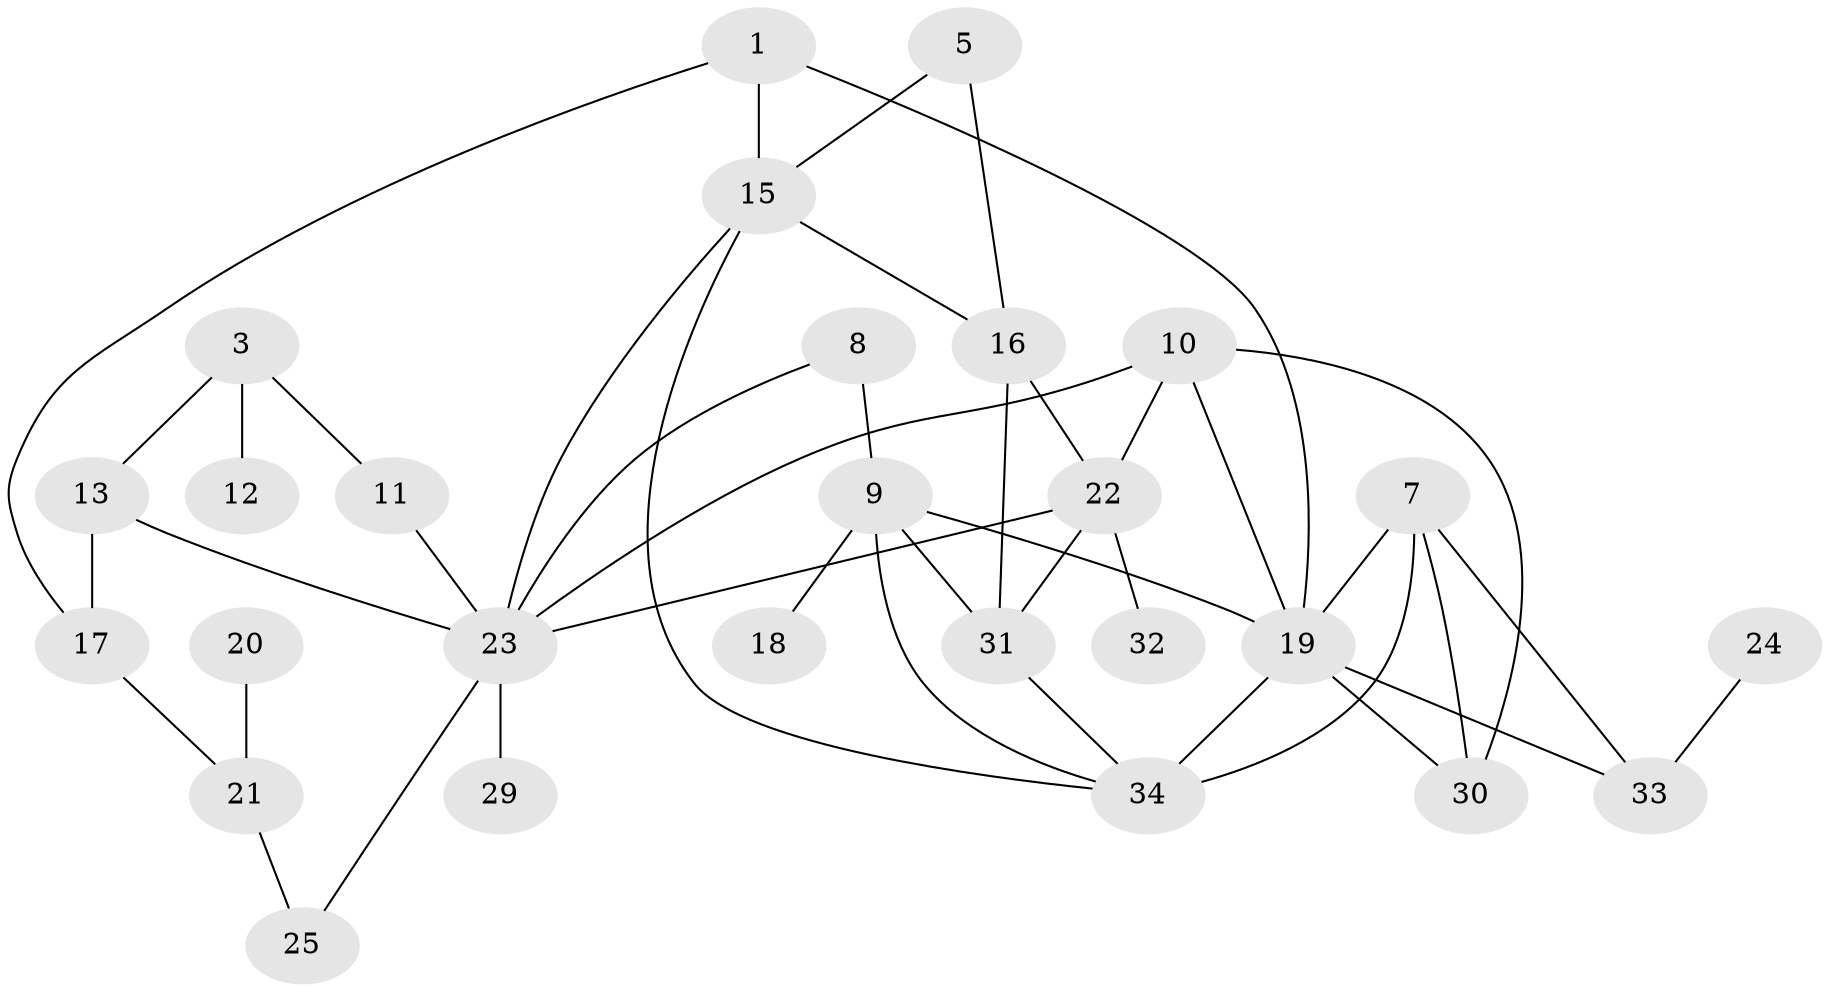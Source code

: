 // original degree distribution, {4: 0.14705882352941177, 2: 0.27941176470588236, 1: 0.16176470588235295, 3: 0.20588235294117646, 0: 0.10294117647058823, 5: 0.10294117647058823}
// Generated by graph-tools (version 1.1) at 2025/25/03/09/25 03:25:16]
// undirected, 27 vertices, 43 edges
graph export_dot {
graph [start="1"]
  node [color=gray90,style=filled];
  1;
  3;
  5;
  7;
  8;
  9;
  10;
  11;
  12;
  13;
  15;
  16;
  17;
  18;
  19;
  20;
  21;
  22;
  23;
  24;
  25;
  29;
  30;
  31;
  32;
  33;
  34;
  1 -- 15 [weight=1.0];
  1 -- 17 [weight=1.0];
  1 -- 19 [weight=1.0];
  3 -- 11 [weight=1.0];
  3 -- 12 [weight=1.0];
  3 -- 13 [weight=1.0];
  5 -- 15 [weight=1.0];
  5 -- 16 [weight=1.0];
  7 -- 19 [weight=1.0];
  7 -- 30 [weight=1.0];
  7 -- 33 [weight=1.0];
  7 -- 34 [weight=2.0];
  8 -- 9 [weight=1.0];
  8 -- 23 [weight=1.0];
  9 -- 18 [weight=1.0];
  9 -- 19 [weight=1.0];
  9 -- 31 [weight=1.0];
  9 -- 34 [weight=1.0];
  10 -- 19 [weight=1.0];
  10 -- 22 [weight=1.0];
  10 -- 23 [weight=1.0];
  10 -- 30 [weight=1.0];
  11 -- 23 [weight=1.0];
  13 -- 17 [weight=1.0];
  13 -- 23 [weight=2.0];
  15 -- 16 [weight=1.0];
  15 -- 23 [weight=1.0];
  15 -- 34 [weight=1.0];
  16 -- 22 [weight=1.0];
  16 -- 31 [weight=1.0];
  17 -- 21 [weight=1.0];
  19 -- 30 [weight=2.0];
  19 -- 33 [weight=1.0];
  19 -- 34 [weight=2.0];
  20 -- 21 [weight=1.0];
  21 -- 25 [weight=1.0];
  22 -- 23 [weight=1.0];
  22 -- 31 [weight=1.0];
  22 -- 32 [weight=1.0];
  23 -- 25 [weight=1.0];
  23 -- 29 [weight=1.0];
  24 -- 33 [weight=1.0];
  31 -- 34 [weight=2.0];
}
